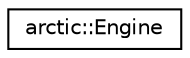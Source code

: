 digraph "Graphical Class Hierarchy"
{
 // LATEX_PDF_SIZE
  edge [fontname="Helvetica",fontsize="10",labelfontname="Helvetica",labelfontsize="10"];
  node [fontname="Helvetica",fontsize="10",shape=record];
  rankdir="LR";
  Node0 [label="arctic::Engine",height=0.2,width=0.4,color="black", fillcolor="white", style="filled",URL="$classarctic_1_1_engine.html",tooltip=" "];
}
